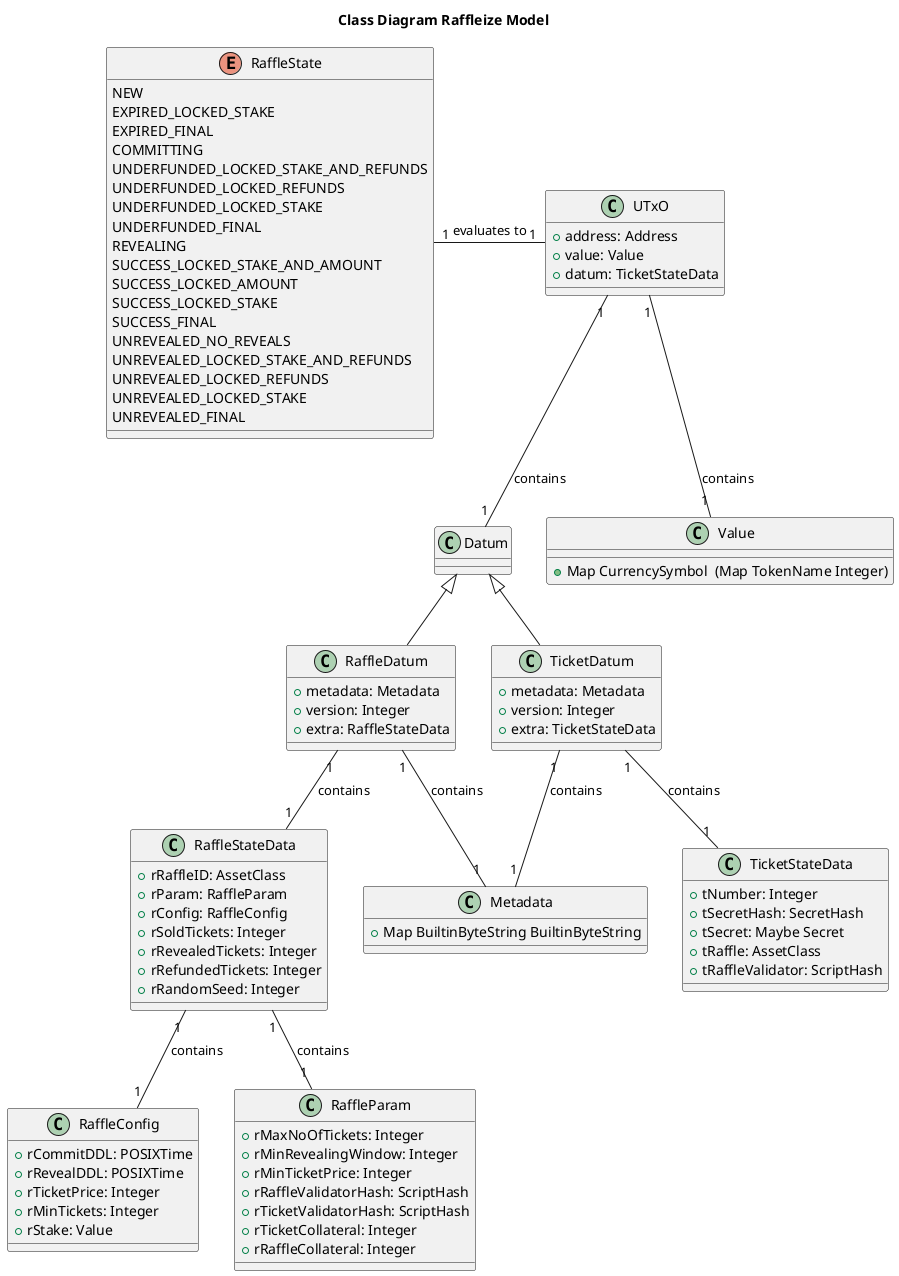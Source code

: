 @startuml ClassDiagram-Raffle

title: Class Diagram Raffleize Model

enum RaffleState {
    NEW
    EXPIRED_LOCKED_STAKE
    EXPIRED_FINAL
    COMMITTING
    UNDERFUNDED_LOCKED_STAKE_AND_REFUNDS
    UNDERFUNDED_LOCKED_REFUNDS
    UNDERFUNDED_LOCKED_STAKE
    UNDERFUNDED_FINAL
    REVEALING
    SUCCESS_LOCKED_STAKE_AND_AMOUNT
    SUCCESS_LOCKED_AMOUNT
    SUCCESS_LOCKED_STAKE
    SUCCESS_FINAL
    UNREVEALED_NO_REVEALS
    UNREVEALED_LOCKED_STAKE_AND_REFUNDS
    UNREVEALED_LOCKED_REFUNDS
    UNREVEALED_LOCKED_STAKE
    UNREVEALED_FINAL
}





class RaffleConfig {
  +rCommitDDL: POSIXTime
  +rRevealDDL: POSIXTime
  +rTicketPrice: Integer
  +rMinTickets: Integer
  +rStake: Value
}

class RaffleParam {
  +rMaxNoOfTickets: Integer
  +rMinRevealingWindow: Integer
  +rMinTicketPrice: Integer
  +rRaffleValidatorHash: ScriptHash
  +rTicketValidatorHash: ScriptHash
  +rTicketCollateral: Integer
  +rRaffleCollateral: Integer
}

class RaffleStateData {
  +rRaffleID: AssetClass
  +rParam: RaffleParam
  +rConfig: RaffleConfig
  +rSoldTickets: Integer
  +rRevealedTickets: Integer
  +rRefundedTickets: Integer
  +rRandomSeed: Integer
}

RaffleStateData "1" -- "1" RaffleParam : contains
RaffleStateData "1" -- "1" RaffleConfig : contains

class RaffleDatum {
  +metadata: Metadata
  +version: Integer
  +extra: RaffleStateData
}

RaffleDatum "1" -- "1" RaffleStateData : contains
RaffleDatum "1" -- "1" Metadata : contains

class TicketStateData {
  +tNumber: Integer
  +tSecretHash: SecretHash
  +tSecret: Maybe Secret
  +tRaffle: AssetClass
  +tRaffleValidator: ScriptHash
}

class TicketDatum {
  +metadata: Metadata
  +version: Integer
  +extra: TicketStateData
}

TicketDatum "1" -- "1" TicketStateData : contains
TicketDatum "1" -- "1" Metadata : contains

class Metadata {
  +Map BuiltinByteString BuiltinByteString
}


class UTxO {
  +address: Address
  +value: Value
  +datum: TicketStateData
}

class Datum

class Value {
     +Map CurrencySymbol  (Map TokenName Integer)
}

UTxO "1" -- "1" Datum : contains
UTxO "1" -- "1" Value : contains

UTxO "1" -left- "1" RaffleState : evaluates to


TicketDatum -up-|> Datum
RaffleDatum -up-|> Datum




@enduml


@enduml